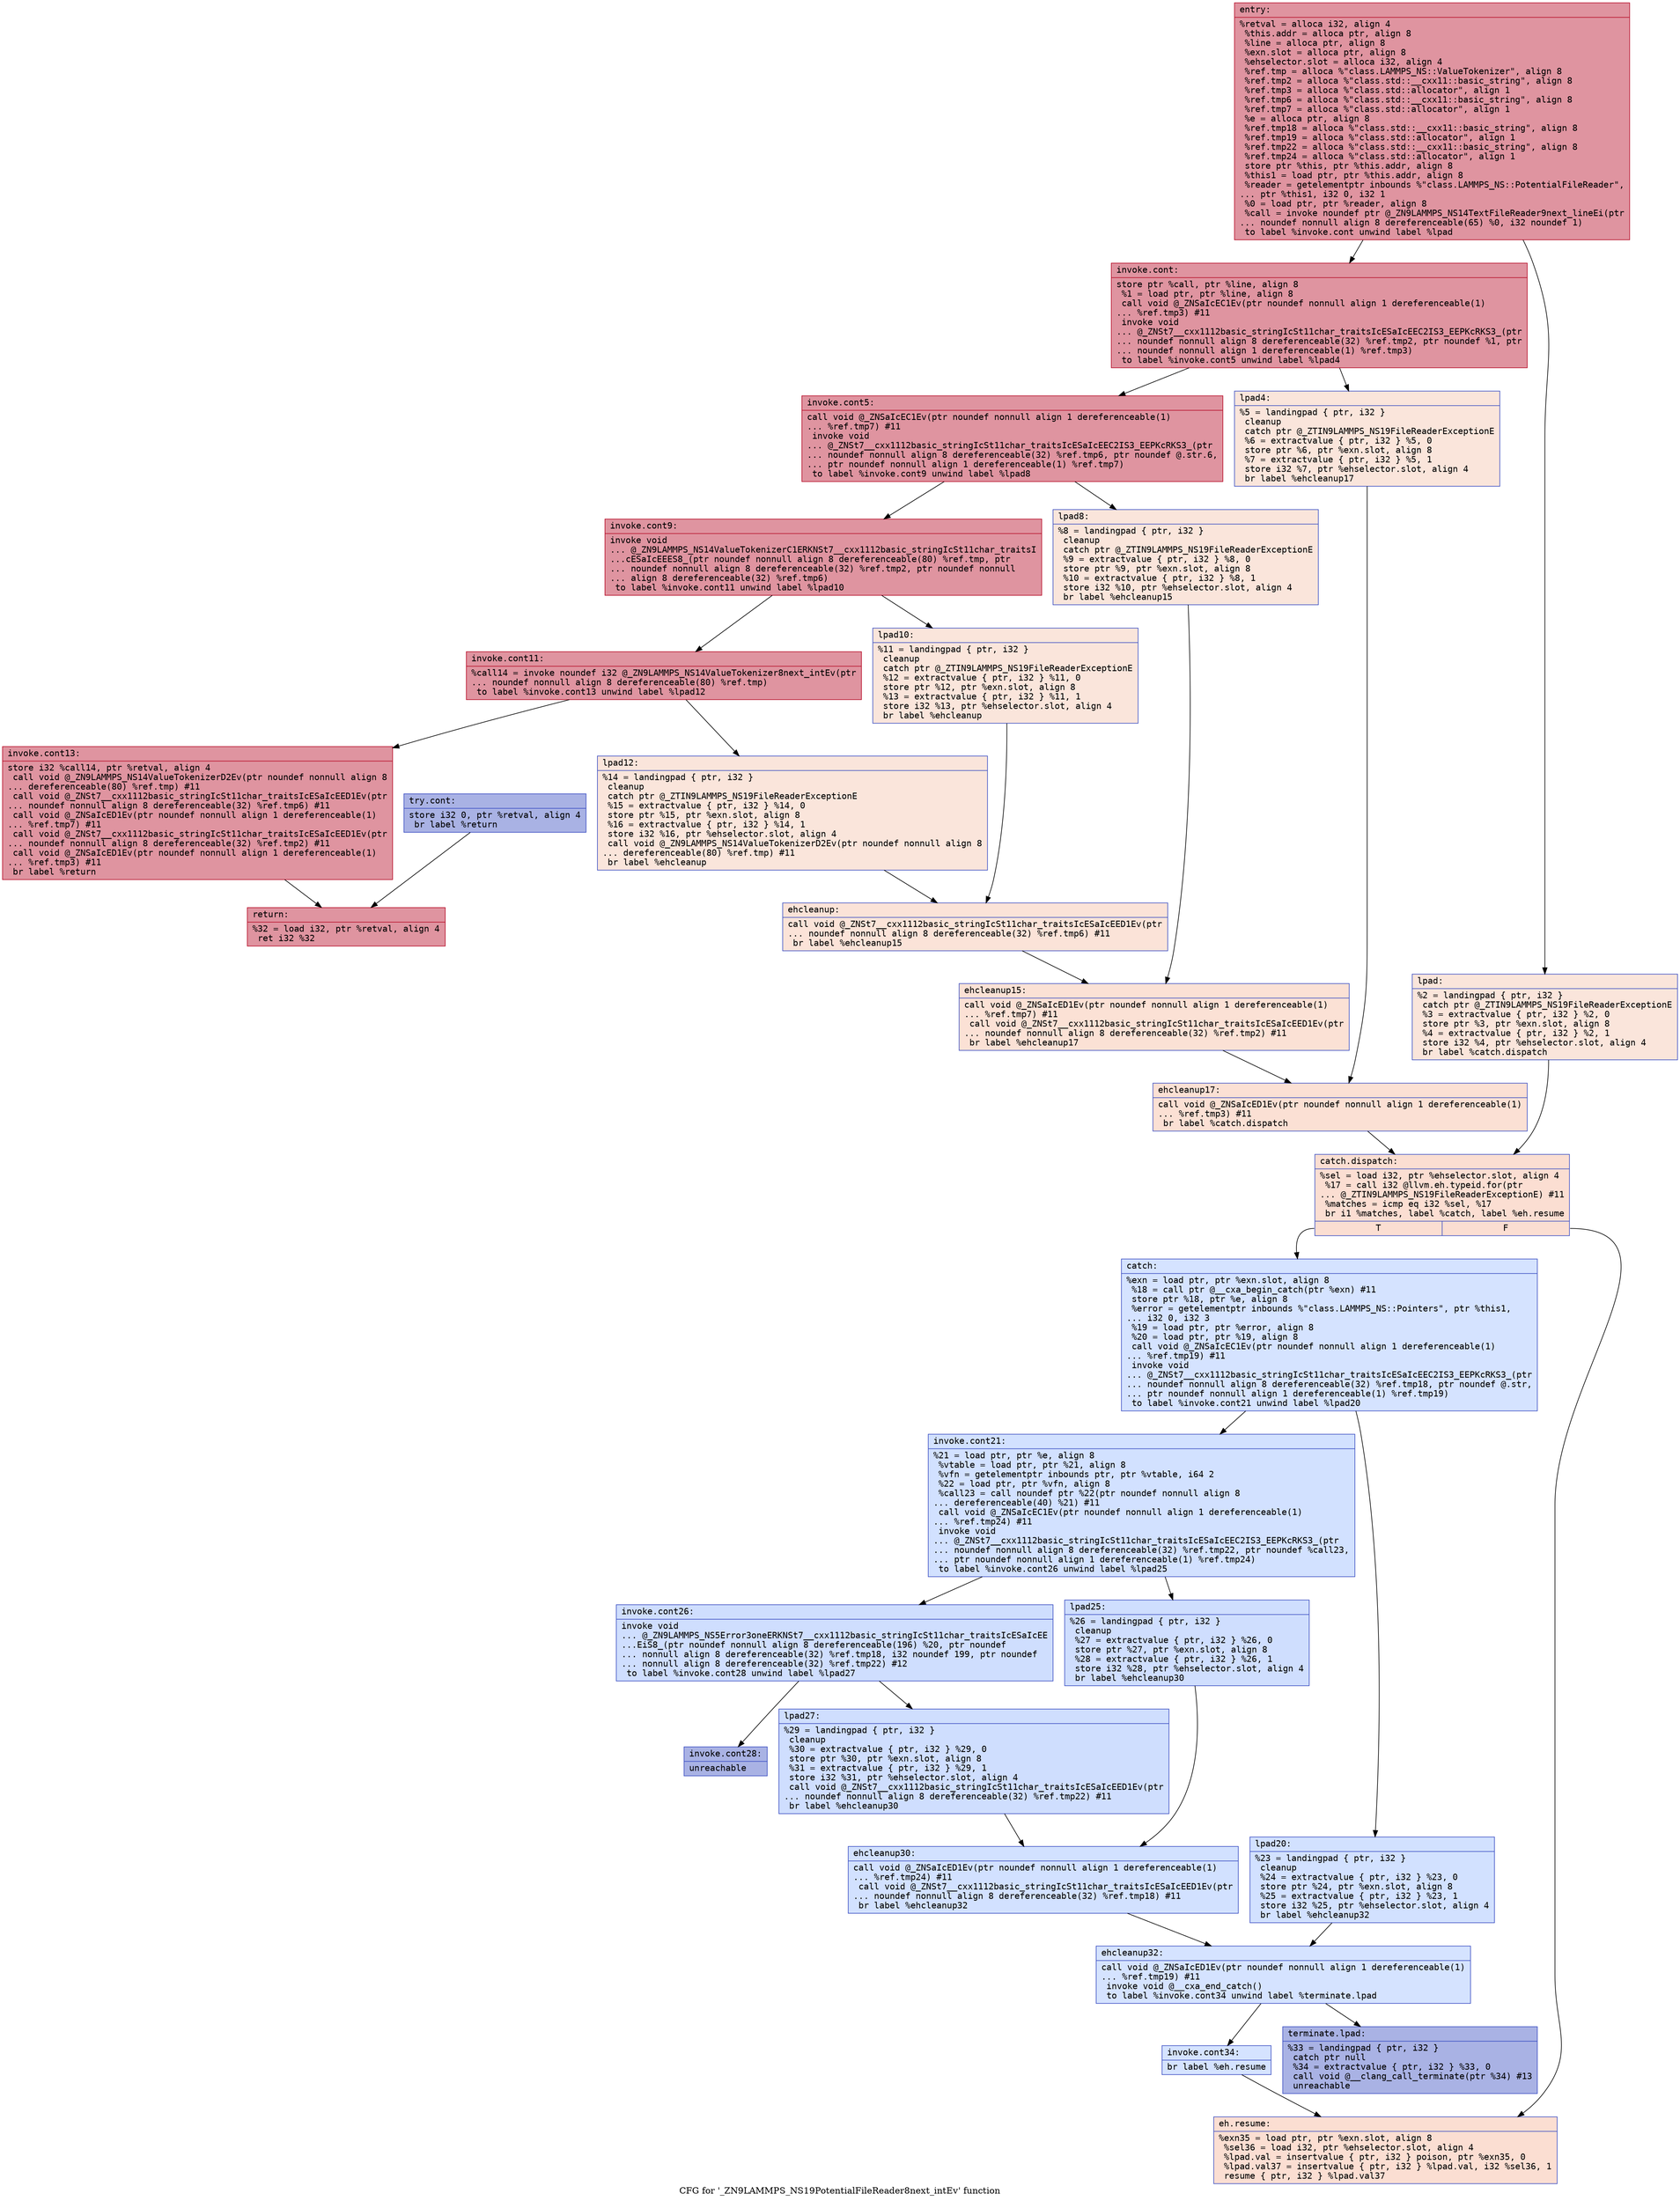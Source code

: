 digraph "CFG for '_ZN9LAMMPS_NS19PotentialFileReader8next_intEv' function" {
	label="CFG for '_ZN9LAMMPS_NS19PotentialFileReader8next_intEv' function";

	Node0x55acb5d77c30 [shape=record,color="#b70d28ff", style=filled, fillcolor="#b70d2870" fontname="Courier",label="{entry:\l|  %retval = alloca i32, align 4\l  %this.addr = alloca ptr, align 8\l  %line = alloca ptr, align 8\l  %exn.slot = alloca ptr, align 8\l  %ehselector.slot = alloca i32, align 4\l  %ref.tmp = alloca %\"class.LAMMPS_NS::ValueTokenizer\", align 8\l  %ref.tmp2 = alloca %\"class.std::__cxx11::basic_string\", align 8\l  %ref.tmp3 = alloca %\"class.std::allocator\", align 1\l  %ref.tmp6 = alloca %\"class.std::__cxx11::basic_string\", align 8\l  %ref.tmp7 = alloca %\"class.std::allocator\", align 1\l  %e = alloca ptr, align 8\l  %ref.tmp18 = alloca %\"class.std::__cxx11::basic_string\", align 8\l  %ref.tmp19 = alloca %\"class.std::allocator\", align 1\l  %ref.tmp22 = alloca %\"class.std::__cxx11::basic_string\", align 8\l  %ref.tmp24 = alloca %\"class.std::allocator\", align 1\l  store ptr %this, ptr %this.addr, align 8\l  %this1 = load ptr, ptr %this.addr, align 8\l  %reader = getelementptr inbounds %\"class.LAMMPS_NS::PotentialFileReader\",\l... ptr %this1, i32 0, i32 1\l  %0 = load ptr, ptr %reader, align 8\l  %call = invoke noundef ptr @_ZN9LAMMPS_NS14TextFileReader9next_lineEi(ptr\l... noundef nonnull align 8 dereferenceable(65) %0, i32 noundef 1)\l          to label %invoke.cont unwind label %lpad\l}"];
	Node0x55acb5d77c30 -> Node0x55acb5d4b970[tooltip="entry -> invoke.cont\nProbability 100.00%" ];
	Node0x55acb5d77c30 -> Node0x55acb5d4b9f0[tooltip="entry -> lpad\nProbability 0.00%" ];
	Node0x55acb5d4b970 [shape=record,color="#b70d28ff", style=filled, fillcolor="#b70d2870" fontname="Courier",label="{invoke.cont:\l|  store ptr %call, ptr %line, align 8\l  %1 = load ptr, ptr %line, align 8\l  call void @_ZNSaIcEC1Ev(ptr noundef nonnull align 1 dereferenceable(1)\l... %ref.tmp3) #11\l  invoke void\l... @_ZNSt7__cxx1112basic_stringIcSt11char_traitsIcESaIcEEC2IS3_EEPKcRKS3_(ptr\l... noundef nonnull align 8 dereferenceable(32) %ref.tmp2, ptr noundef %1, ptr\l... noundef nonnull align 1 dereferenceable(1) %ref.tmp3)\l          to label %invoke.cont5 unwind label %lpad4\l}"];
	Node0x55acb5d4b970 -> Node0x55acb5d4beb0[tooltip="invoke.cont -> invoke.cont5\nProbability 100.00%" ];
	Node0x55acb5d4b970 -> Node0x55acb5d4bf30[tooltip="invoke.cont -> lpad4\nProbability 0.00%" ];
	Node0x55acb5d4beb0 [shape=record,color="#b70d28ff", style=filled, fillcolor="#b70d2870" fontname="Courier",label="{invoke.cont5:\l|  call void @_ZNSaIcEC1Ev(ptr noundef nonnull align 1 dereferenceable(1)\l... %ref.tmp7) #11\l  invoke void\l... @_ZNSt7__cxx1112basic_stringIcSt11char_traitsIcESaIcEEC2IS3_EEPKcRKS3_(ptr\l... noundef nonnull align 8 dereferenceable(32) %ref.tmp6, ptr noundef @.str.6,\l... ptr noundef nonnull align 1 dereferenceable(1) %ref.tmp7)\l          to label %invoke.cont9 unwind label %lpad8\l}"];
	Node0x55acb5d4beb0 -> Node0x55acb5d4c250[tooltip="invoke.cont5 -> invoke.cont9\nProbability 100.00%" ];
	Node0x55acb5d4beb0 -> Node0x55acb5d4b270[tooltip="invoke.cont5 -> lpad8\nProbability 0.00%" ];
	Node0x55acb5d4c250 [shape=record,color="#b70d28ff", style=filled, fillcolor="#b70d2870" fontname="Courier",label="{invoke.cont9:\l|  invoke void\l... @_ZN9LAMMPS_NS14ValueTokenizerC1ERKNSt7__cxx1112basic_stringIcSt11char_traitsI\l...cESaIcEEES8_(ptr noundef nonnull align 8 dereferenceable(80) %ref.tmp, ptr\l... noundef nonnull align 8 dereferenceable(32) %ref.tmp2, ptr noundef nonnull\l... align 8 dereferenceable(32) %ref.tmp6)\l          to label %invoke.cont11 unwind label %lpad10\l}"];
	Node0x55acb5d4c250 -> Node0x55acb5d4c200[tooltip="invoke.cont9 -> invoke.cont11\nProbability 100.00%" ];
	Node0x55acb5d4c250 -> Node0x55acb5d4c750[tooltip="invoke.cont9 -> lpad10\nProbability 0.00%" ];
	Node0x55acb5d4c200 [shape=record,color="#b70d28ff", style=filled, fillcolor="#b70d2870" fontname="Courier",label="{invoke.cont11:\l|  %call14 = invoke noundef i32 @_ZN9LAMMPS_NS14ValueTokenizer8next_intEv(ptr\l... noundef nonnull align 8 dereferenceable(80) %ref.tmp)\l          to label %invoke.cont13 unwind label %lpad12\l}"];
	Node0x55acb5d4c200 -> Node0x55acb5d4c9d0[tooltip="invoke.cont11 -> invoke.cont13\nProbability 100.00%" ];
	Node0x55acb5d4c200 -> Node0x55acb5d4ca20[tooltip="invoke.cont11 -> lpad12\nProbability 0.00%" ];
	Node0x55acb5d4c9d0 [shape=record,color="#b70d28ff", style=filled, fillcolor="#b70d2870" fontname="Courier",label="{invoke.cont13:\l|  store i32 %call14, ptr %retval, align 4\l  call void @_ZN9LAMMPS_NS14ValueTokenizerD2Ev(ptr noundef nonnull align 8\l... dereferenceable(80) %ref.tmp) #11\l  call void @_ZNSt7__cxx1112basic_stringIcSt11char_traitsIcESaIcEED1Ev(ptr\l... noundef nonnull align 8 dereferenceable(32) %ref.tmp6) #11\l  call void @_ZNSaIcED1Ev(ptr noundef nonnull align 1 dereferenceable(1)\l... %ref.tmp7) #11\l  call void @_ZNSt7__cxx1112basic_stringIcSt11char_traitsIcESaIcEED1Ev(ptr\l... noundef nonnull align 8 dereferenceable(32) %ref.tmp2) #11\l  call void @_ZNSaIcED1Ev(ptr noundef nonnull align 1 dereferenceable(1)\l... %ref.tmp3) #11\l  br label %return\l}"];
	Node0x55acb5d4c9d0 -> Node0x55acb5d4d270[tooltip="invoke.cont13 -> return\nProbability 100.00%" ];
	Node0x55acb5d4b9f0 [shape=record,color="#3d50c3ff", style=filled, fillcolor="#f4c5ad70" fontname="Courier",label="{lpad:\l|  %2 = landingpad \{ ptr, i32 \}\l          catch ptr @_ZTIN9LAMMPS_NS19FileReaderExceptionE\l  %3 = extractvalue \{ ptr, i32 \} %2, 0\l  store ptr %3, ptr %exn.slot, align 8\l  %4 = extractvalue \{ ptr, i32 \} %2, 1\l  store i32 %4, ptr %ehselector.slot, align 4\l  br label %catch.dispatch\l}"];
	Node0x55acb5d4b9f0 -> Node0x55acb5d4d500[tooltip="lpad -> catch.dispatch\nProbability 100.00%" ];
	Node0x55acb5d4bf30 [shape=record,color="#3d50c3ff", style=filled, fillcolor="#f4c5ad70" fontname="Courier",label="{lpad4:\l|  %5 = landingpad \{ ptr, i32 \}\l          cleanup\l          catch ptr @_ZTIN9LAMMPS_NS19FileReaderExceptionE\l  %6 = extractvalue \{ ptr, i32 \} %5, 0\l  store ptr %6, ptr %exn.slot, align 8\l  %7 = extractvalue \{ ptr, i32 \} %5, 1\l  store i32 %7, ptr %ehselector.slot, align 4\l  br label %ehcleanup17\l}"];
	Node0x55acb5d4bf30 -> Node0x55acb5d4d890[tooltip="lpad4 -> ehcleanup17\nProbability 100.00%" ];
	Node0x55acb5d4b270 [shape=record,color="#3d50c3ff", style=filled, fillcolor="#f4c5ad70" fontname="Courier",label="{lpad8:\l|  %8 = landingpad \{ ptr, i32 \}\l          cleanup\l          catch ptr @_ZTIN9LAMMPS_NS19FileReaderExceptionE\l  %9 = extractvalue \{ ptr, i32 \} %8, 0\l  store ptr %9, ptr %exn.slot, align 8\l  %10 = extractvalue \{ ptr, i32 \} %8, 1\l  store i32 %10, ptr %ehselector.slot, align 4\l  br label %ehcleanup15\l}"];
	Node0x55acb5d4b270 -> Node0x55acb5d4dc90[tooltip="lpad8 -> ehcleanup15\nProbability 100.00%" ];
	Node0x55acb5d4c750 [shape=record,color="#3d50c3ff", style=filled, fillcolor="#f4c5ad70" fontname="Courier",label="{lpad10:\l|  %11 = landingpad \{ ptr, i32 \}\l          cleanup\l          catch ptr @_ZTIN9LAMMPS_NS19FileReaderExceptionE\l  %12 = extractvalue \{ ptr, i32 \} %11, 0\l  store ptr %12, ptr %exn.slot, align 8\l  %13 = extractvalue \{ ptr, i32 \} %11, 1\l  store i32 %13, ptr %ehselector.slot, align 4\l  br label %ehcleanup\l}"];
	Node0x55acb5d4c750 -> Node0x55acb5d4e090[tooltip="lpad10 -> ehcleanup\nProbability 100.00%" ];
	Node0x55acb5d4ca20 [shape=record,color="#3d50c3ff", style=filled, fillcolor="#f4c5ad70" fontname="Courier",label="{lpad12:\l|  %14 = landingpad \{ ptr, i32 \}\l          cleanup\l          catch ptr @_ZTIN9LAMMPS_NS19FileReaderExceptionE\l  %15 = extractvalue \{ ptr, i32 \} %14, 0\l  store ptr %15, ptr %exn.slot, align 8\l  %16 = extractvalue \{ ptr, i32 \} %14, 1\l  store i32 %16, ptr %ehselector.slot, align 4\l  call void @_ZN9LAMMPS_NS14ValueTokenizerD2Ev(ptr noundef nonnull align 8\l... dereferenceable(80) %ref.tmp) #11\l  br label %ehcleanup\l}"];
	Node0x55acb5d4ca20 -> Node0x55acb5d4e090[tooltip="lpad12 -> ehcleanup\nProbability 100.00%" ];
	Node0x55acb5d4e090 [shape=record,color="#3d50c3ff", style=filled, fillcolor="#f6bfa670" fontname="Courier",label="{ehcleanup:\l|  call void @_ZNSt7__cxx1112basic_stringIcSt11char_traitsIcESaIcEED1Ev(ptr\l... noundef nonnull align 8 dereferenceable(32) %ref.tmp6) #11\l  br label %ehcleanup15\l}"];
	Node0x55acb5d4e090 -> Node0x55acb5d4dc90[tooltip="ehcleanup -> ehcleanup15\nProbability 100.00%" ];
	Node0x55acb5d4dc90 [shape=record,color="#3d50c3ff", style=filled, fillcolor="#f7bca170" fontname="Courier",label="{ehcleanup15:\l|  call void @_ZNSaIcED1Ev(ptr noundef nonnull align 1 dereferenceable(1)\l... %ref.tmp7) #11\l  call void @_ZNSt7__cxx1112basic_stringIcSt11char_traitsIcESaIcEED1Ev(ptr\l... noundef nonnull align 8 dereferenceable(32) %ref.tmp2) #11\l  br label %ehcleanup17\l}"];
	Node0x55acb5d4dc90 -> Node0x55acb5d4d890[tooltip="ehcleanup15 -> ehcleanup17\nProbability 100.00%" ];
	Node0x55acb5d4d890 [shape=record,color="#3d50c3ff", style=filled, fillcolor="#f7b99e70" fontname="Courier",label="{ehcleanup17:\l|  call void @_ZNSaIcED1Ev(ptr noundef nonnull align 1 dereferenceable(1)\l... %ref.tmp3) #11\l  br label %catch.dispatch\l}"];
	Node0x55acb5d4d890 -> Node0x55acb5d4d500[tooltip="ehcleanup17 -> catch.dispatch\nProbability 100.00%" ];
	Node0x55acb5d4d500 [shape=record,color="#3d50c3ff", style=filled, fillcolor="#f7b59970" fontname="Courier",label="{catch.dispatch:\l|  %sel = load i32, ptr %ehselector.slot, align 4\l  %17 = call i32 @llvm.eh.typeid.for(ptr\l... @_ZTIN9LAMMPS_NS19FileReaderExceptionE) #11\l  %matches = icmp eq i32 %sel, %17\l  br i1 %matches, label %catch, label %eh.resume\l|{<s0>T|<s1>F}}"];
	Node0x55acb5d4d500:s0 -> Node0x55acb5d7ff50[tooltip="catch.dispatch -> catch\nProbability 0.00%" ];
	Node0x55acb5d4d500:s1 -> Node0x55acb5d7ffc0[tooltip="catch.dispatch -> eh.resume\nProbability 100.00%" ];
	Node0x55acb5d7ff50 [shape=record,color="#3d50c3ff", style=filled, fillcolor="#a1c0ff70" fontname="Courier",label="{catch:\l|  %exn = load ptr, ptr %exn.slot, align 8\l  %18 = call ptr @__cxa_begin_catch(ptr %exn) #11\l  store ptr %18, ptr %e, align 8\l  %error = getelementptr inbounds %\"class.LAMMPS_NS::Pointers\", ptr %this1,\l... i32 0, i32 3\l  %19 = load ptr, ptr %error, align 8\l  %20 = load ptr, ptr %19, align 8\l  call void @_ZNSaIcEC1Ev(ptr noundef nonnull align 1 dereferenceable(1)\l... %ref.tmp19) #11\l  invoke void\l... @_ZNSt7__cxx1112basic_stringIcSt11char_traitsIcESaIcEEC2IS3_EEPKcRKS3_(ptr\l... noundef nonnull align 8 dereferenceable(32) %ref.tmp18, ptr noundef @.str,\l... ptr noundef nonnull align 1 dereferenceable(1) %ref.tmp19)\l          to label %invoke.cont21 unwind label %lpad20\l}"];
	Node0x55acb5d7ff50 -> Node0x55acb5d80670[tooltip="catch -> invoke.cont21\nProbability 50.00%" ];
	Node0x55acb5d7ff50 -> Node0x55acb5d806c0[tooltip="catch -> lpad20\nProbability 50.00%" ];
	Node0x55acb5d80670 [shape=record,color="#3d50c3ff", style=filled, fillcolor="#9abbff70" fontname="Courier",label="{invoke.cont21:\l|  %21 = load ptr, ptr %e, align 8\l  %vtable = load ptr, ptr %21, align 8\l  %vfn = getelementptr inbounds ptr, ptr %vtable, i64 2\l  %22 = load ptr, ptr %vfn, align 8\l  %call23 = call noundef ptr %22(ptr noundef nonnull align 8\l... dereferenceable(40) %21) #11\l  call void @_ZNSaIcEC1Ev(ptr noundef nonnull align 1 dereferenceable(1)\l... %ref.tmp24) #11\l  invoke void\l... @_ZNSt7__cxx1112basic_stringIcSt11char_traitsIcESaIcEEC2IS3_EEPKcRKS3_(ptr\l... noundef nonnull align 8 dereferenceable(32) %ref.tmp22, ptr noundef %call23,\l... ptr noundef nonnull align 1 dereferenceable(1) %ref.tmp24)\l          to label %invoke.cont26 unwind label %lpad25\l}"];
	Node0x55acb5d80670 -> Node0x55acb5d80d40[tooltip="invoke.cont21 -> invoke.cont26\nProbability 50.00%" ];
	Node0x55acb5d80670 -> Node0x55acb5d80d90[tooltip="invoke.cont21 -> lpad25\nProbability 50.00%" ];
	Node0x55acb5d80d40 [shape=record,color="#3d50c3ff", style=filled, fillcolor="#93b5fe70" fontname="Courier",label="{invoke.cont26:\l|  invoke void\l... @_ZN9LAMMPS_NS5Error3oneERKNSt7__cxx1112basic_stringIcSt11char_traitsIcESaIcEE\l...EiS8_(ptr noundef nonnull align 8 dereferenceable(196) %20, ptr noundef\l... nonnull align 8 dereferenceable(32) %ref.tmp18, i32 noundef 199, ptr noundef\l... nonnull align 8 dereferenceable(32) %ref.tmp22) #12\l          to label %invoke.cont28 unwind label %lpad27\l}"];
	Node0x55acb5d80d40 -> Node0x55acb5d80cf0[tooltip="invoke.cont26 -> invoke.cont28\nProbability 0.00%" ];
	Node0x55acb5d80d40 -> Node0x55acb5d4c510[tooltip="invoke.cont26 -> lpad27\nProbability 100.00%" ];
	Node0x55acb5d80cf0 [shape=record,color="#3d50c3ff", style=filled, fillcolor="#3d50c370" fontname="Courier",label="{invoke.cont28:\l|  unreachable\l}"];
	Node0x55acb5d806c0 [shape=record,color="#3d50c3ff", style=filled, fillcolor="#9abbff70" fontname="Courier",label="{lpad20:\l|  %23 = landingpad \{ ptr, i32 \}\l          cleanup\l  %24 = extractvalue \{ ptr, i32 \} %23, 0\l  store ptr %24, ptr %exn.slot, align 8\l  %25 = extractvalue \{ ptr, i32 \} %23, 1\l  store i32 %25, ptr %ehselector.slot, align 4\l  br label %ehcleanup32\l}"];
	Node0x55acb5d806c0 -> Node0x55acb5d81910[tooltip="lpad20 -> ehcleanup32\nProbability 100.00%" ];
	Node0x55acb5d80d90 [shape=record,color="#3d50c3ff", style=filled, fillcolor="#93b5fe70" fontname="Courier",label="{lpad25:\l|  %26 = landingpad \{ ptr, i32 \}\l          cleanup\l  %27 = extractvalue \{ ptr, i32 \} %26, 0\l  store ptr %27, ptr %exn.slot, align 8\l  %28 = extractvalue \{ ptr, i32 \} %26, 1\l  store i32 %28, ptr %ehselector.slot, align 4\l  br label %ehcleanup30\l}"];
	Node0x55acb5d80d90 -> Node0x55acb5d81c60[tooltip="lpad25 -> ehcleanup30\nProbability 100.00%" ];
	Node0x55acb5d4c510 [shape=record,color="#3d50c3ff", style=filled, fillcolor="#93b5fe70" fontname="Courier",label="{lpad27:\l|  %29 = landingpad \{ ptr, i32 \}\l          cleanup\l  %30 = extractvalue \{ ptr, i32 \} %29, 0\l  store ptr %30, ptr %exn.slot, align 8\l  %31 = extractvalue \{ ptr, i32 \} %29, 1\l  store i32 %31, ptr %ehselector.slot, align 4\l  call void @_ZNSt7__cxx1112basic_stringIcSt11char_traitsIcESaIcEED1Ev(ptr\l... noundef nonnull align 8 dereferenceable(32) %ref.tmp22) #11\l  br label %ehcleanup30\l}"];
	Node0x55acb5d4c510 -> Node0x55acb5d81c60[tooltip="lpad27 -> ehcleanup30\nProbability 100.00%" ];
	Node0x55acb5d81c60 [shape=record,color="#3d50c3ff", style=filled, fillcolor="#9abbff70" fontname="Courier",label="{ehcleanup30:\l|  call void @_ZNSaIcED1Ev(ptr noundef nonnull align 1 dereferenceable(1)\l... %ref.tmp24) #11\l  call void @_ZNSt7__cxx1112basic_stringIcSt11char_traitsIcESaIcEED1Ev(ptr\l... noundef nonnull align 8 dereferenceable(32) %ref.tmp18) #11\l  br label %ehcleanup32\l}"];
	Node0x55acb5d81c60 -> Node0x55acb5d81910[tooltip="ehcleanup30 -> ehcleanup32\nProbability 100.00%" ];
	Node0x55acb5d81910 [shape=record,color="#3d50c3ff", style=filled, fillcolor="#a1c0ff70" fontname="Courier",label="{ehcleanup32:\l|  call void @_ZNSaIcED1Ev(ptr noundef nonnull align 1 dereferenceable(1)\l... %ref.tmp19) #11\l  invoke void @__cxa_end_catch()\l          to label %invoke.cont34 unwind label %terminate.lpad\l}"];
	Node0x55acb5d81910 -> Node0x55acb5d82510[tooltip="ehcleanup32 -> invoke.cont34\nProbability 100.00%" ];
	Node0x55acb5d81910 -> Node0x55acb5d82560[tooltip="ehcleanup32 -> terminate.lpad\nProbability 0.00%" ];
	Node0x55acb5d82510 [shape=record,color="#3d50c3ff", style=filled, fillcolor="#a1c0ff70" fontname="Courier",label="{invoke.cont34:\l|  br label %eh.resume\l}"];
	Node0x55acb5d82510 -> Node0x55acb5d7ffc0[tooltip="invoke.cont34 -> eh.resume\nProbability 100.00%" ];
	Node0x55acb5d82790 [shape=record,color="#3d50c3ff", style=filled, fillcolor="#3d50c370" fontname="Courier",label="{try.cont:\l|  store i32 0, ptr %retval, align 4\l  br label %return\l}"];
	Node0x55acb5d82790 -> Node0x55acb5d4d270[tooltip="try.cont -> return\nProbability 100.00%" ];
	Node0x55acb5d4d270 [shape=record,color="#b70d28ff", style=filled, fillcolor="#b70d2870" fontname="Courier",label="{return:\l|  %32 = load i32, ptr %retval, align 4\l  ret i32 %32\l}"];
	Node0x55acb5d7ffc0 [shape=record,color="#3d50c3ff", style=filled, fillcolor="#f7b59970" fontname="Courier",label="{eh.resume:\l|  %exn35 = load ptr, ptr %exn.slot, align 8\l  %sel36 = load i32, ptr %ehselector.slot, align 4\l  %lpad.val = insertvalue \{ ptr, i32 \} poison, ptr %exn35, 0\l  %lpad.val37 = insertvalue \{ ptr, i32 \} %lpad.val, i32 %sel36, 1\l  resume \{ ptr, i32 \} %lpad.val37\l}"];
	Node0x55acb5d82560 [shape=record,color="#3d50c3ff", style=filled, fillcolor="#3d50c370" fontname="Courier",label="{terminate.lpad:\l|  %33 = landingpad \{ ptr, i32 \}\l          catch ptr null\l  %34 = extractvalue \{ ptr, i32 \} %33, 0\l  call void @__clang_call_terminate(ptr %34) #13\l  unreachable\l}"];
}
